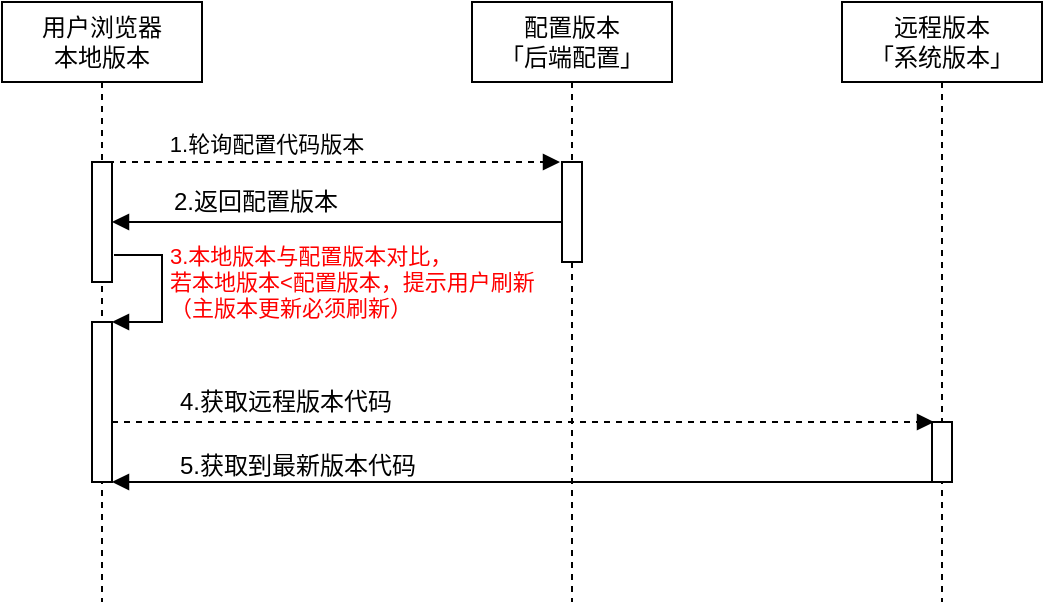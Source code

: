 <mxfile version="11.3.1" type="github" pages="1"><diagram id="KRN9th12YZEuFvW1oWvK" name="第 1 页"><mxGraphModel dx="1426" dy="745" grid="1" gridSize="10" guides="1" tooltips="1" connect="1" arrows="1" fold="1" page="1" pageScale="1" pageWidth="827" pageHeight="1169" math="0" shadow="0"><root><mxCell id="0"/><mxCell id="1" parent="0"/><mxCell id="vHpdvwJtG24eY2wFiOSo-11" value="用户浏览器&lt;br&gt;本地版本" style="shape=umlLifeline;perimeter=lifelinePerimeter;whiteSpace=wrap;html=1;container=1;collapsible=0;recursiveResize=0;outlineConnect=0;" vertex="1" parent="1"><mxGeometry x="146" y="480" width="100" height="300" as="geometry"/></mxCell><mxCell id="vHpdvwJtG24eY2wFiOSo-15" value="" style="html=1;points=[];perimeter=orthogonalPerimeter;" vertex="1" parent="vHpdvwJtG24eY2wFiOSo-11"><mxGeometry x="45" y="80" width="10" height="60" as="geometry"/></mxCell><mxCell id="vHpdvwJtG24eY2wFiOSo-20" value="" style="html=1;points=[];perimeter=orthogonalPerimeter;" vertex="1" parent="vHpdvwJtG24eY2wFiOSo-11"><mxGeometry x="45" y="160" width="10" height="80" as="geometry"/></mxCell><mxCell id="vHpdvwJtG24eY2wFiOSo-21" value="&lt;font color=&quot;#ff0000&quot;&gt;3.本地版本与配置版本对比，&lt;br&gt;若本地版本&amp;lt;配置版本，提示用户刷新&lt;br&gt;（主版本更新必须刷新）&lt;br&gt;&lt;/font&gt;" style="edgeStyle=orthogonalEdgeStyle;html=1;align=left;spacingLeft=2;endArrow=block;rounded=0;entryX=1;entryY=0;strokeWidth=1;exitX=1.1;exitY=0.775;exitDx=0;exitDy=0;exitPerimeter=0;" edge="1" target="vHpdvwJtG24eY2wFiOSo-20" parent="vHpdvwJtG24eY2wFiOSo-11" source="vHpdvwJtG24eY2wFiOSo-15"><mxGeometry x="-0.098" relative="1" as="geometry"><mxPoint x="50" y="170" as="sourcePoint"/><Array as="points"><mxPoint x="80" y="127"/><mxPoint x="80" y="160"/></Array><mxPoint as="offset"/></mxGeometry></mxCell><mxCell id="vHpdvwJtG24eY2wFiOSo-12" value="远程版本&lt;br&gt;「系统版本」" style="shape=umlLifeline;perimeter=lifelinePerimeter;whiteSpace=wrap;html=1;container=1;collapsible=0;recursiveResize=0;outlineConnect=0;" vertex="1" parent="1"><mxGeometry x="566" y="480" width="100" height="300" as="geometry"/></mxCell><mxCell id="vHpdvwJtG24eY2wFiOSo-22" value="" style="html=1;points=[];perimeter=orthogonalPerimeter;" vertex="1" parent="vHpdvwJtG24eY2wFiOSo-12"><mxGeometry x="45" y="210" width="10" height="30" as="geometry"/></mxCell><mxCell id="vHpdvwJtG24eY2wFiOSo-13" value="配置版本&lt;br&gt;「后端配置」" style="shape=umlLifeline;perimeter=lifelinePerimeter;whiteSpace=wrap;html=1;container=1;collapsible=0;recursiveResize=0;outlineConnect=0;" vertex="1" parent="1"><mxGeometry x="381" y="480" width="100" height="300" as="geometry"/></mxCell><mxCell id="vHpdvwJtG24eY2wFiOSo-16" value="" style="html=1;points=[];perimeter=orthogonalPerimeter;" vertex="1" parent="vHpdvwJtG24eY2wFiOSo-13"><mxGeometry x="45" y="80" width="10" height="50" as="geometry"/></mxCell><mxCell id="vHpdvwJtG24eY2wFiOSo-14" value="1.轮询配置代码版本" style="html=1;verticalAlign=bottom;endArrow=block;strokeWidth=1;dashed=1;entryX=-0.1;entryY=0;entryDx=0;entryDy=0;entryPerimeter=0;exitX=0.8;exitY=0;exitDx=0;exitDy=0;exitPerimeter=0;" edge="1" parent="1" source="vHpdvwJtG24eY2wFiOSo-15" target="vHpdvwJtG24eY2wFiOSo-16"><mxGeometry x="-0.307" width="80" relative="1" as="geometry"><mxPoint x="196" y="560" as="sourcePoint"/><mxPoint x="276" y="560" as="targetPoint"/><mxPoint as="offset"/></mxGeometry></mxCell><mxCell id="vHpdvwJtG24eY2wFiOSo-18" value="" style="edgeStyle=none;rounded=0;orthogonalLoop=1;jettySize=auto;html=0;startArrow=none;startFill=0;endArrow=block;endFill=1;strokeWidth=1;entryX=1;entryY=0.5;entryDx=0;entryDy=0;entryPerimeter=0;" edge="1" parent="1" source="vHpdvwJtG24eY2wFiOSo-16" target="vHpdvwJtG24eY2wFiOSo-15"><mxGeometry relative="1" as="geometry"><mxPoint x="411" y="600" as="targetPoint"/></mxGeometry></mxCell><mxCell id="vHpdvwJtG24eY2wFiOSo-19" value="2.返回配置版本" style="text;html=1;resizable=0;points=[];autosize=1;align=left;verticalAlign=top;spacingTop=-4;" vertex="1" parent="1"><mxGeometry x="230" y="570" width="100" height="20" as="geometry"/></mxCell><mxCell id="vHpdvwJtG24eY2wFiOSo-24" value="" style="edgeStyle=none;rounded=0;orthogonalLoop=1;jettySize=auto;html=0;startArrow=none;startFill=0;endArrow=block;endFill=1;strokeWidth=1;entryX=0.1;entryY=0;entryDx=0;entryDy=0;entryPerimeter=0;dashed=1;exitX=1;exitY=0.625;exitDx=0;exitDy=0;exitPerimeter=0;" edge="1" parent="1" source="vHpdvwJtG24eY2wFiOSo-20" target="vHpdvwJtG24eY2wFiOSo-22"><mxGeometry relative="1" as="geometry"><mxPoint x="206" y="690" as="sourcePoint"/><mxPoint x="589" y="690" as="targetPoint"/></mxGeometry></mxCell><mxCell id="vHpdvwJtG24eY2wFiOSo-25" value="4.获取远程版本代码" style="text;html=1;resizable=0;points=[];autosize=1;align=left;verticalAlign=top;spacingTop=-4;" vertex="1" parent="1"><mxGeometry x="233" y="670" width="120" height="20" as="geometry"/></mxCell><mxCell id="vHpdvwJtG24eY2wFiOSo-27" value="" style="edgeStyle=none;rounded=0;orthogonalLoop=1;jettySize=auto;html=0;startArrow=none;startFill=0;endArrow=block;endFill=1;strokeWidth=1;entryX=1;entryY=1;entryDx=0;entryDy=0;entryPerimeter=0;exitX=0;exitY=1;exitDx=0;exitDy=0;exitPerimeter=0;" edge="1" parent="1" source="vHpdvwJtG24eY2wFiOSo-22" target="vHpdvwJtG24eY2wFiOSo-20"><mxGeometry relative="1" as="geometry"><mxPoint x="592" y="720" as="sourcePoint"/><mxPoint x="511" y="695" as="targetPoint"/></mxGeometry></mxCell><mxCell id="vHpdvwJtG24eY2wFiOSo-28" value="5.获取到最新版本代码" style="text;html=1;resizable=0;points=[];autosize=1;align=left;verticalAlign=top;spacingTop=-4;" vertex="1" parent="1"><mxGeometry x="233" y="702" width="130" height="20" as="geometry"/></mxCell></root></mxGraphModel></diagram></mxfile>